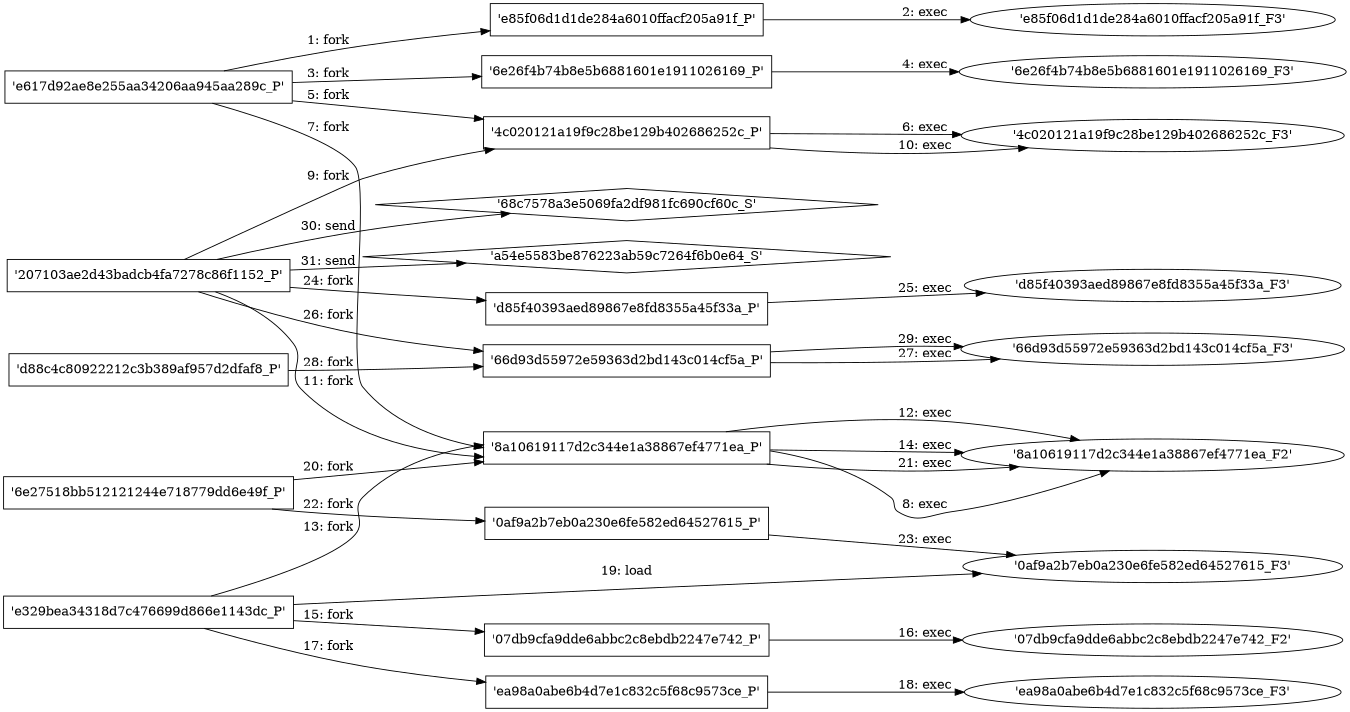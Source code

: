 digraph "D:\Learning\Paper\apt\基于CTI的攻击预警\Dataset\攻击图\ASGfromALLCTI\Floki Bot Strikes, Talos and Flashpoint Respond.dot" {
rankdir="LR"
size="9"
fixedsize="false"
splines="true"
nodesep=0.3
ranksep=0
fontsize=10
overlap="scalexy"
engine= "neato"
	"'e617d92ae8e255aa34206aa945aa289c_P'" [node_type=Process shape=box]
	"'e85f06d1d1de284a6010ffacf205a91f_P'" [node_type=Process shape=box]
	"'e617d92ae8e255aa34206aa945aa289c_P'" -> "'e85f06d1d1de284a6010ffacf205a91f_P'" [label="1: fork"]
	"'e85f06d1d1de284a6010ffacf205a91f_P'" [node_type=Process shape=box]
	"'e85f06d1d1de284a6010ffacf205a91f_F3'" [node_type=File shape=ellipse]
	"'e85f06d1d1de284a6010ffacf205a91f_P'" -> "'e85f06d1d1de284a6010ffacf205a91f_F3'" [label="2: exec"]
	"'e617d92ae8e255aa34206aa945aa289c_P'" [node_type=Process shape=box]
	"'6e26f4b74b8e5b6881601e1911026169_P'" [node_type=Process shape=box]
	"'e617d92ae8e255aa34206aa945aa289c_P'" -> "'6e26f4b74b8e5b6881601e1911026169_P'" [label="3: fork"]
	"'6e26f4b74b8e5b6881601e1911026169_P'" [node_type=Process shape=box]
	"'6e26f4b74b8e5b6881601e1911026169_F3'" [node_type=File shape=ellipse]
	"'6e26f4b74b8e5b6881601e1911026169_P'" -> "'6e26f4b74b8e5b6881601e1911026169_F3'" [label="4: exec"]
	"'e617d92ae8e255aa34206aa945aa289c_P'" [node_type=Process shape=box]
	"'4c020121a19f9c28be129b402686252c_P'" [node_type=Process shape=box]
	"'e617d92ae8e255aa34206aa945aa289c_P'" -> "'4c020121a19f9c28be129b402686252c_P'" [label="5: fork"]
	"'4c020121a19f9c28be129b402686252c_P'" [node_type=Process shape=box]
	"'4c020121a19f9c28be129b402686252c_F3'" [node_type=File shape=ellipse]
	"'4c020121a19f9c28be129b402686252c_P'" -> "'4c020121a19f9c28be129b402686252c_F3'" [label="6: exec"]
	"'e617d92ae8e255aa34206aa945aa289c_P'" [node_type=Process shape=box]
	"'8a10619117d2c344e1a38867ef4771ea_P'" [node_type=Process shape=box]
	"'e617d92ae8e255aa34206aa945aa289c_P'" -> "'8a10619117d2c344e1a38867ef4771ea_P'" [label="7: fork"]
	"'8a10619117d2c344e1a38867ef4771ea_P'" [node_type=Process shape=box]
	"'8a10619117d2c344e1a38867ef4771ea_F2'" [node_type=File shape=ellipse]
	"'8a10619117d2c344e1a38867ef4771ea_P'" -> "'8a10619117d2c344e1a38867ef4771ea_F2'" [label="8: exec"]
	"'207103ae2d43badcb4fa7278c86f1152_P'" [node_type=Process shape=box]
	"'4c020121a19f9c28be129b402686252c_P'" [node_type=Process shape=box]
	"'207103ae2d43badcb4fa7278c86f1152_P'" -> "'4c020121a19f9c28be129b402686252c_P'" [label="9: fork"]
	"'4c020121a19f9c28be129b402686252c_P'" [node_type=Process shape=box]
	"'4c020121a19f9c28be129b402686252c_F3'" [node_type=File shape=ellipse]
	"'4c020121a19f9c28be129b402686252c_P'" -> "'4c020121a19f9c28be129b402686252c_F3'" [label="10: exec"]
	"'207103ae2d43badcb4fa7278c86f1152_P'" [node_type=Process shape=box]
	"'8a10619117d2c344e1a38867ef4771ea_P'" [node_type=Process shape=box]
	"'207103ae2d43badcb4fa7278c86f1152_P'" -> "'8a10619117d2c344e1a38867ef4771ea_P'" [label="11: fork"]
	"'8a10619117d2c344e1a38867ef4771ea_P'" [node_type=Process shape=box]
	"'8a10619117d2c344e1a38867ef4771ea_F2'" [node_type=File shape=ellipse]
	"'8a10619117d2c344e1a38867ef4771ea_P'" -> "'8a10619117d2c344e1a38867ef4771ea_F2'" [label="12: exec"]
	"'e329bea34318d7c476699d866e1143dc_P'" [node_type=Process shape=box]
	"'8a10619117d2c344e1a38867ef4771ea_P'" [node_type=Process shape=box]
	"'e329bea34318d7c476699d866e1143dc_P'" -> "'8a10619117d2c344e1a38867ef4771ea_P'" [label="13: fork"]
	"'8a10619117d2c344e1a38867ef4771ea_P'" [node_type=Process shape=box]
	"'8a10619117d2c344e1a38867ef4771ea_F2'" [node_type=File shape=ellipse]
	"'8a10619117d2c344e1a38867ef4771ea_P'" -> "'8a10619117d2c344e1a38867ef4771ea_F2'" [label="14: exec"]
	"'e329bea34318d7c476699d866e1143dc_P'" [node_type=Process shape=box]
	"'07db9cfa9dde6abbc2c8ebdb2247e742_P'" [node_type=Process shape=box]
	"'e329bea34318d7c476699d866e1143dc_P'" -> "'07db9cfa9dde6abbc2c8ebdb2247e742_P'" [label="15: fork"]
	"'07db9cfa9dde6abbc2c8ebdb2247e742_P'" [node_type=Process shape=box]
	"'07db9cfa9dde6abbc2c8ebdb2247e742_F2'" [node_type=File shape=ellipse]
	"'07db9cfa9dde6abbc2c8ebdb2247e742_P'" -> "'07db9cfa9dde6abbc2c8ebdb2247e742_F2'" [label="16: exec"]
	"'e329bea34318d7c476699d866e1143dc_P'" [node_type=Process shape=box]
	"'ea98a0abe6b4d7e1c832c5f68c9573ce_P'" [node_type=Process shape=box]
	"'e329bea34318d7c476699d866e1143dc_P'" -> "'ea98a0abe6b4d7e1c832c5f68c9573ce_P'" [label="17: fork"]
	"'ea98a0abe6b4d7e1c832c5f68c9573ce_P'" [node_type=Process shape=box]
	"'ea98a0abe6b4d7e1c832c5f68c9573ce_F3'" [node_type=File shape=ellipse]
	"'ea98a0abe6b4d7e1c832c5f68c9573ce_P'" -> "'ea98a0abe6b4d7e1c832c5f68c9573ce_F3'" [label="18: exec"]
	"'0af9a2b7eb0a230e6fe582ed64527615_F3'" [node_type=file shape=ellipse]
	"'e329bea34318d7c476699d866e1143dc_P'" [node_type=Process shape=box]
	"'e329bea34318d7c476699d866e1143dc_P'" -> "'0af9a2b7eb0a230e6fe582ed64527615_F3'" [label="19: load"]
	"'6e27518bb512121244e718779dd6e49f_P'" [node_type=Process shape=box]
	"'8a10619117d2c344e1a38867ef4771ea_P'" [node_type=Process shape=box]
	"'6e27518bb512121244e718779dd6e49f_P'" -> "'8a10619117d2c344e1a38867ef4771ea_P'" [label="20: fork"]
	"'8a10619117d2c344e1a38867ef4771ea_P'" [node_type=Process shape=box]
	"'8a10619117d2c344e1a38867ef4771ea_F2'" [node_type=File shape=ellipse]
	"'8a10619117d2c344e1a38867ef4771ea_P'" -> "'8a10619117d2c344e1a38867ef4771ea_F2'" [label="21: exec"]
	"'6e27518bb512121244e718779dd6e49f_P'" [node_type=Process shape=box]
	"'0af9a2b7eb0a230e6fe582ed64527615_P'" [node_type=Process shape=box]
	"'6e27518bb512121244e718779dd6e49f_P'" -> "'0af9a2b7eb0a230e6fe582ed64527615_P'" [label="22: fork"]
	"'0af9a2b7eb0a230e6fe582ed64527615_P'" [node_type=Process shape=box]
	"'0af9a2b7eb0a230e6fe582ed64527615_F3'" [node_type=File shape=ellipse]
	"'0af9a2b7eb0a230e6fe582ed64527615_P'" -> "'0af9a2b7eb0a230e6fe582ed64527615_F3'" [label="23: exec"]
	"'207103ae2d43badcb4fa7278c86f1152_P'" [node_type=Process shape=box]
	"'d85f40393aed89867e8fd8355a45f33a_P'" [node_type=Process shape=box]
	"'207103ae2d43badcb4fa7278c86f1152_P'" -> "'d85f40393aed89867e8fd8355a45f33a_P'" [label="24: fork"]
	"'d85f40393aed89867e8fd8355a45f33a_P'" [node_type=Process shape=box]
	"'d85f40393aed89867e8fd8355a45f33a_F3'" [node_type=File shape=ellipse]
	"'d85f40393aed89867e8fd8355a45f33a_P'" -> "'d85f40393aed89867e8fd8355a45f33a_F3'" [label="25: exec"]
	"'207103ae2d43badcb4fa7278c86f1152_P'" [node_type=Process shape=box]
	"'66d93d55972e59363d2bd143c014cf5a_P'" [node_type=Process shape=box]
	"'207103ae2d43badcb4fa7278c86f1152_P'" -> "'66d93d55972e59363d2bd143c014cf5a_P'" [label="26: fork"]
	"'66d93d55972e59363d2bd143c014cf5a_P'" [node_type=Process shape=box]
	"'66d93d55972e59363d2bd143c014cf5a_F3'" [node_type=File shape=ellipse]
	"'66d93d55972e59363d2bd143c014cf5a_P'" -> "'66d93d55972e59363d2bd143c014cf5a_F3'" [label="27: exec"]
	"'d88c4c80922212c3b389af957d2dfaf8_P'" [node_type=Process shape=box]
	"'66d93d55972e59363d2bd143c014cf5a_P'" [node_type=Process shape=box]
	"'d88c4c80922212c3b389af957d2dfaf8_P'" -> "'66d93d55972e59363d2bd143c014cf5a_P'" [label="28: fork"]
	"'66d93d55972e59363d2bd143c014cf5a_P'" [node_type=Process shape=box]
	"'66d93d55972e59363d2bd143c014cf5a_F3'" [node_type=File shape=ellipse]
	"'66d93d55972e59363d2bd143c014cf5a_P'" -> "'66d93d55972e59363d2bd143c014cf5a_F3'" [label="29: exec"]
	"'68c7578a3e5069fa2df981fc690cf60c_S'" [node_type=Socket shape=diamond]
	"'207103ae2d43badcb4fa7278c86f1152_P'" [node_type=Process shape=box]
	"'207103ae2d43badcb4fa7278c86f1152_P'" -> "'68c7578a3e5069fa2df981fc690cf60c_S'" [label="30: send"]
	"'a54e5583be876223ab59c7264f6b0e64_S'" [node_type=Socket shape=diamond]
	"'207103ae2d43badcb4fa7278c86f1152_P'" [node_type=Process shape=box]
	"'207103ae2d43badcb4fa7278c86f1152_P'" -> "'a54e5583be876223ab59c7264f6b0e64_S'" [label="31: send"]
}
